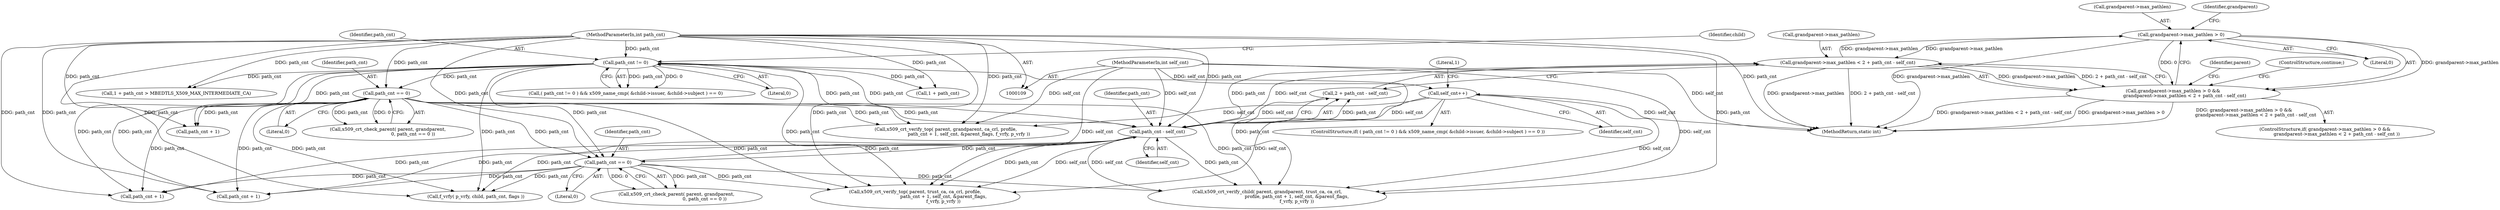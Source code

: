 digraph "0_mbedtls_31458a18788b0cf0b722acda9bb2f2fe13a3fb32_1@API" {
"1000362" [label="(Call,grandparent->max_pathlen > 0)"];
"1000367" [label="(Call,grandparent->max_pathlen < 2 + path_cnt - self_cnt)"];
"1000362" [label="(Call,grandparent->max_pathlen > 0)"];
"1000373" [label="(Call,path_cnt - self_cnt)"];
"1000312" [label="(Call,path_cnt == 0)"];
"1000115" [label="(MethodParameterIn,int path_cnt)"];
"1000131" [label="(Call,path_cnt != 0)"];
"1000384" [label="(Call,path_cnt == 0)"];
"1000145" [label="(Call,self_cnt++)"];
"1000116" [label="(MethodParameterIn,int self_cnt)"];
"1000361" [label="(Call,grandparent->max_pathlen > 0 &&\n                grandparent->max_pathlen < 2 + path_cnt - self_cnt)"];
"1000138" [label="(Identifier,child)"];
"1000425" [label="(Call,path_cnt + 1)"];
"1000381" [label="(Identifier,parent)"];
"1000313" [label="(Identifier,path_cnt)"];
"1000360" [label="(ControlStructure,if( grandparent->max_pathlen > 0 &&\n                grandparent->max_pathlen < 2 + path_cnt - self_cnt ))"];
"1000148" [label="(Call,1 + path_cnt > MBEDTLS_X509_MAX_INTERMEDIATE_CA)"];
"1000329" [label="(Call,path_cnt + 1)"];
"1000363" [label="(Call,grandparent->max_pathlen)"];
"1000373" [label="(Call,path_cnt - self_cnt)"];
"1000145" [label="(Call,self_cnt++)"];
"1000132" [label="(Identifier,path_cnt)"];
"1000402" [label="(Call,path_cnt + 1)"];
"1000130" [label="(Call,( path_cnt != 0 ) && x509_name_cmp( &child->issuer, &child->subject ) == 0)"];
"1000380" [label="(Call,x509_crt_check_parent( parent, grandparent,\n                                       0, path_cnt == 0 ))"];
"1000115" [label="(MethodParameterIn,int path_cnt)"];
"1000146" [label="(Identifier,self_cnt)"];
"1000324" [label="(Call,x509_crt_verify_top( parent, grandparent, ca_crl, profile,\n                                path_cnt + 1, self_cnt, &parent_flags, f_vrfy, p_vrfy ))"];
"1000314" [label="(Literal,0)"];
"1000375" [label="(Identifier,self_cnt)"];
"1000371" [label="(Call,2 + path_cnt - self_cnt)"];
"1000116" [label="(MethodParameterIn,int self_cnt)"];
"1000129" [label="(ControlStructure,if( ( path_cnt != 0 ) && x509_name_cmp( &child->issuer, &child->subject ) == 0 ))"];
"1000308" [label="(Call,x509_crt_check_parent( parent, grandparent,\n                                   0, path_cnt == 0 ))"];
"1000131" [label="(Call,path_cnt != 0)"];
"1000420" [label="(Call,x509_crt_verify_top( parent, trust_ca, ca_crl, profile,\n                                       path_cnt + 1, self_cnt, &parent_flags,\n                                       f_vrfy, p_vrfy ))"];
"1000150" [label="(Literal,1)"];
"1000386" [label="(Literal,0)"];
"1000133" [label="(Literal,0)"];
"1000369" [label="(Identifier,grandparent)"];
"1000312" [label="(Call,path_cnt == 0)"];
"1000149" [label="(Call,1 + path_cnt)"];
"1000384" [label="(Call,path_cnt == 0)"];
"1000374" [label="(Identifier,path_cnt)"];
"1000377" [label="(ControlStructure,continue;)"];
"1000361" [label="(Call,grandparent->max_pathlen > 0 &&\n                grandparent->max_pathlen < 2 + path_cnt - self_cnt)"];
"1000368" [label="(Call,grandparent->max_pathlen)"];
"1000447" [label="(Call,f_vrfy( p_vrfy, child, path_cnt, flags ))"];
"1000366" [label="(Literal,0)"];
"1000367" [label="(Call,grandparent->max_pathlen < 2 + path_cnt - self_cnt)"];
"1000461" [label="(MethodReturn,static int)"];
"1000385" [label="(Identifier,path_cnt)"];
"1000396" [label="(Call,x509_crt_verify_child( parent, grandparent, trust_ca, ca_crl,\n                                         profile, path_cnt + 1, self_cnt, &parent_flags,\n                                         f_vrfy, p_vrfy ))"];
"1000362" [label="(Call,grandparent->max_pathlen > 0)"];
"1000362" -> "1000361"  [label="AST: "];
"1000362" -> "1000366"  [label="CFG: "];
"1000363" -> "1000362"  [label="AST: "];
"1000366" -> "1000362"  [label="AST: "];
"1000369" -> "1000362"  [label="CFG: "];
"1000361" -> "1000362"  [label="CFG: "];
"1000362" -> "1000461"  [label="DDG: grandparent->max_pathlen"];
"1000362" -> "1000361"  [label="DDG: grandparent->max_pathlen"];
"1000362" -> "1000361"  [label="DDG: 0"];
"1000367" -> "1000362"  [label="DDG: grandparent->max_pathlen"];
"1000362" -> "1000367"  [label="DDG: grandparent->max_pathlen"];
"1000367" -> "1000361"  [label="AST: "];
"1000367" -> "1000371"  [label="CFG: "];
"1000368" -> "1000367"  [label="AST: "];
"1000371" -> "1000367"  [label="AST: "];
"1000361" -> "1000367"  [label="CFG: "];
"1000367" -> "1000461"  [label="DDG: grandparent->max_pathlen"];
"1000367" -> "1000461"  [label="DDG: 2 + path_cnt - self_cnt"];
"1000367" -> "1000361"  [label="DDG: grandparent->max_pathlen"];
"1000367" -> "1000361"  [label="DDG: 2 + path_cnt - self_cnt"];
"1000373" -> "1000367"  [label="DDG: path_cnt"];
"1000373" -> "1000367"  [label="DDG: self_cnt"];
"1000373" -> "1000371"  [label="AST: "];
"1000373" -> "1000375"  [label="CFG: "];
"1000374" -> "1000373"  [label="AST: "];
"1000375" -> "1000373"  [label="AST: "];
"1000371" -> "1000373"  [label="CFG: "];
"1000373" -> "1000371"  [label="DDG: path_cnt"];
"1000373" -> "1000371"  [label="DDG: self_cnt"];
"1000312" -> "1000373"  [label="DDG: path_cnt"];
"1000384" -> "1000373"  [label="DDG: path_cnt"];
"1000115" -> "1000373"  [label="DDG: path_cnt"];
"1000131" -> "1000373"  [label="DDG: path_cnt"];
"1000145" -> "1000373"  [label="DDG: self_cnt"];
"1000116" -> "1000373"  [label="DDG: self_cnt"];
"1000373" -> "1000384"  [label="DDG: path_cnt"];
"1000373" -> "1000396"  [label="DDG: self_cnt"];
"1000373" -> "1000396"  [label="DDG: path_cnt"];
"1000373" -> "1000402"  [label="DDG: path_cnt"];
"1000373" -> "1000420"  [label="DDG: path_cnt"];
"1000373" -> "1000420"  [label="DDG: self_cnt"];
"1000373" -> "1000425"  [label="DDG: path_cnt"];
"1000373" -> "1000447"  [label="DDG: path_cnt"];
"1000312" -> "1000308"  [label="AST: "];
"1000312" -> "1000314"  [label="CFG: "];
"1000313" -> "1000312"  [label="AST: "];
"1000314" -> "1000312"  [label="AST: "];
"1000308" -> "1000312"  [label="CFG: "];
"1000312" -> "1000308"  [label="DDG: path_cnt"];
"1000312" -> "1000308"  [label="DDG: 0"];
"1000115" -> "1000312"  [label="DDG: path_cnt"];
"1000131" -> "1000312"  [label="DDG: path_cnt"];
"1000312" -> "1000324"  [label="DDG: path_cnt"];
"1000312" -> "1000329"  [label="DDG: path_cnt"];
"1000312" -> "1000384"  [label="DDG: path_cnt"];
"1000312" -> "1000396"  [label="DDG: path_cnt"];
"1000312" -> "1000402"  [label="DDG: path_cnt"];
"1000312" -> "1000420"  [label="DDG: path_cnt"];
"1000312" -> "1000425"  [label="DDG: path_cnt"];
"1000312" -> "1000447"  [label="DDG: path_cnt"];
"1000115" -> "1000109"  [label="AST: "];
"1000115" -> "1000461"  [label="DDG: path_cnt"];
"1000115" -> "1000131"  [label="DDG: path_cnt"];
"1000115" -> "1000148"  [label="DDG: path_cnt"];
"1000115" -> "1000149"  [label="DDG: path_cnt"];
"1000115" -> "1000324"  [label="DDG: path_cnt"];
"1000115" -> "1000329"  [label="DDG: path_cnt"];
"1000115" -> "1000384"  [label="DDG: path_cnt"];
"1000115" -> "1000396"  [label="DDG: path_cnt"];
"1000115" -> "1000402"  [label="DDG: path_cnt"];
"1000115" -> "1000420"  [label="DDG: path_cnt"];
"1000115" -> "1000425"  [label="DDG: path_cnt"];
"1000115" -> "1000447"  [label="DDG: path_cnt"];
"1000131" -> "1000130"  [label="AST: "];
"1000131" -> "1000133"  [label="CFG: "];
"1000132" -> "1000131"  [label="AST: "];
"1000133" -> "1000131"  [label="AST: "];
"1000138" -> "1000131"  [label="CFG: "];
"1000130" -> "1000131"  [label="CFG: "];
"1000131" -> "1000130"  [label="DDG: path_cnt"];
"1000131" -> "1000130"  [label="DDG: 0"];
"1000131" -> "1000148"  [label="DDG: path_cnt"];
"1000131" -> "1000149"  [label="DDG: path_cnt"];
"1000131" -> "1000324"  [label="DDG: path_cnt"];
"1000131" -> "1000329"  [label="DDG: path_cnt"];
"1000131" -> "1000384"  [label="DDG: path_cnt"];
"1000131" -> "1000396"  [label="DDG: path_cnt"];
"1000131" -> "1000402"  [label="DDG: path_cnt"];
"1000131" -> "1000420"  [label="DDG: path_cnt"];
"1000131" -> "1000425"  [label="DDG: path_cnt"];
"1000131" -> "1000447"  [label="DDG: path_cnt"];
"1000384" -> "1000380"  [label="AST: "];
"1000384" -> "1000386"  [label="CFG: "];
"1000385" -> "1000384"  [label="AST: "];
"1000386" -> "1000384"  [label="AST: "];
"1000380" -> "1000384"  [label="CFG: "];
"1000384" -> "1000380"  [label="DDG: path_cnt"];
"1000384" -> "1000380"  [label="DDG: 0"];
"1000384" -> "1000396"  [label="DDG: path_cnt"];
"1000384" -> "1000402"  [label="DDG: path_cnt"];
"1000384" -> "1000420"  [label="DDG: path_cnt"];
"1000384" -> "1000425"  [label="DDG: path_cnt"];
"1000384" -> "1000447"  [label="DDG: path_cnt"];
"1000145" -> "1000129"  [label="AST: "];
"1000145" -> "1000146"  [label="CFG: "];
"1000146" -> "1000145"  [label="AST: "];
"1000150" -> "1000145"  [label="CFG: "];
"1000145" -> "1000461"  [label="DDG: self_cnt"];
"1000116" -> "1000145"  [label="DDG: self_cnt"];
"1000145" -> "1000324"  [label="DDG: self_cnt"];
"1000145" -> "1000396"  [label="DDG: self_cnt"];
"1000145" -> "1000420"  [label="DDG: self_cnt"];
"1000116" -> "1000109"  [label="AST: "];
"1000116" -> "1000461"  [label="DDG: self_cnt"];
"1000116" -> "1000324"  [label="DDG: self_cnt"];
"1000116" -> "1000396"  [label="DDG: self_cnt"];
"1000116" -> "1000420"  [label="DDG: self_cnt"];
"1000361" -> "1000360"  [label="AST: "];
"1000377" -> "1000361"  [label="CFG: "];
"1000381" -> "1000361"  [label="CFG: "];
"1000361" -> "1000461"  [label="DDG: grandparent->max_pathlen > 0 &&\n                grandparent->max_pathlen < 2 + path_cnt - self_cnt"];
"1000361" -> "1000461"  [label="DDG: grandparent->max_pathlen < 2 + path_cnt - self_cnt"];
"1000361" -> "1000461"  [label="DDG: grandparent->max_pathlen > 0"];
}
